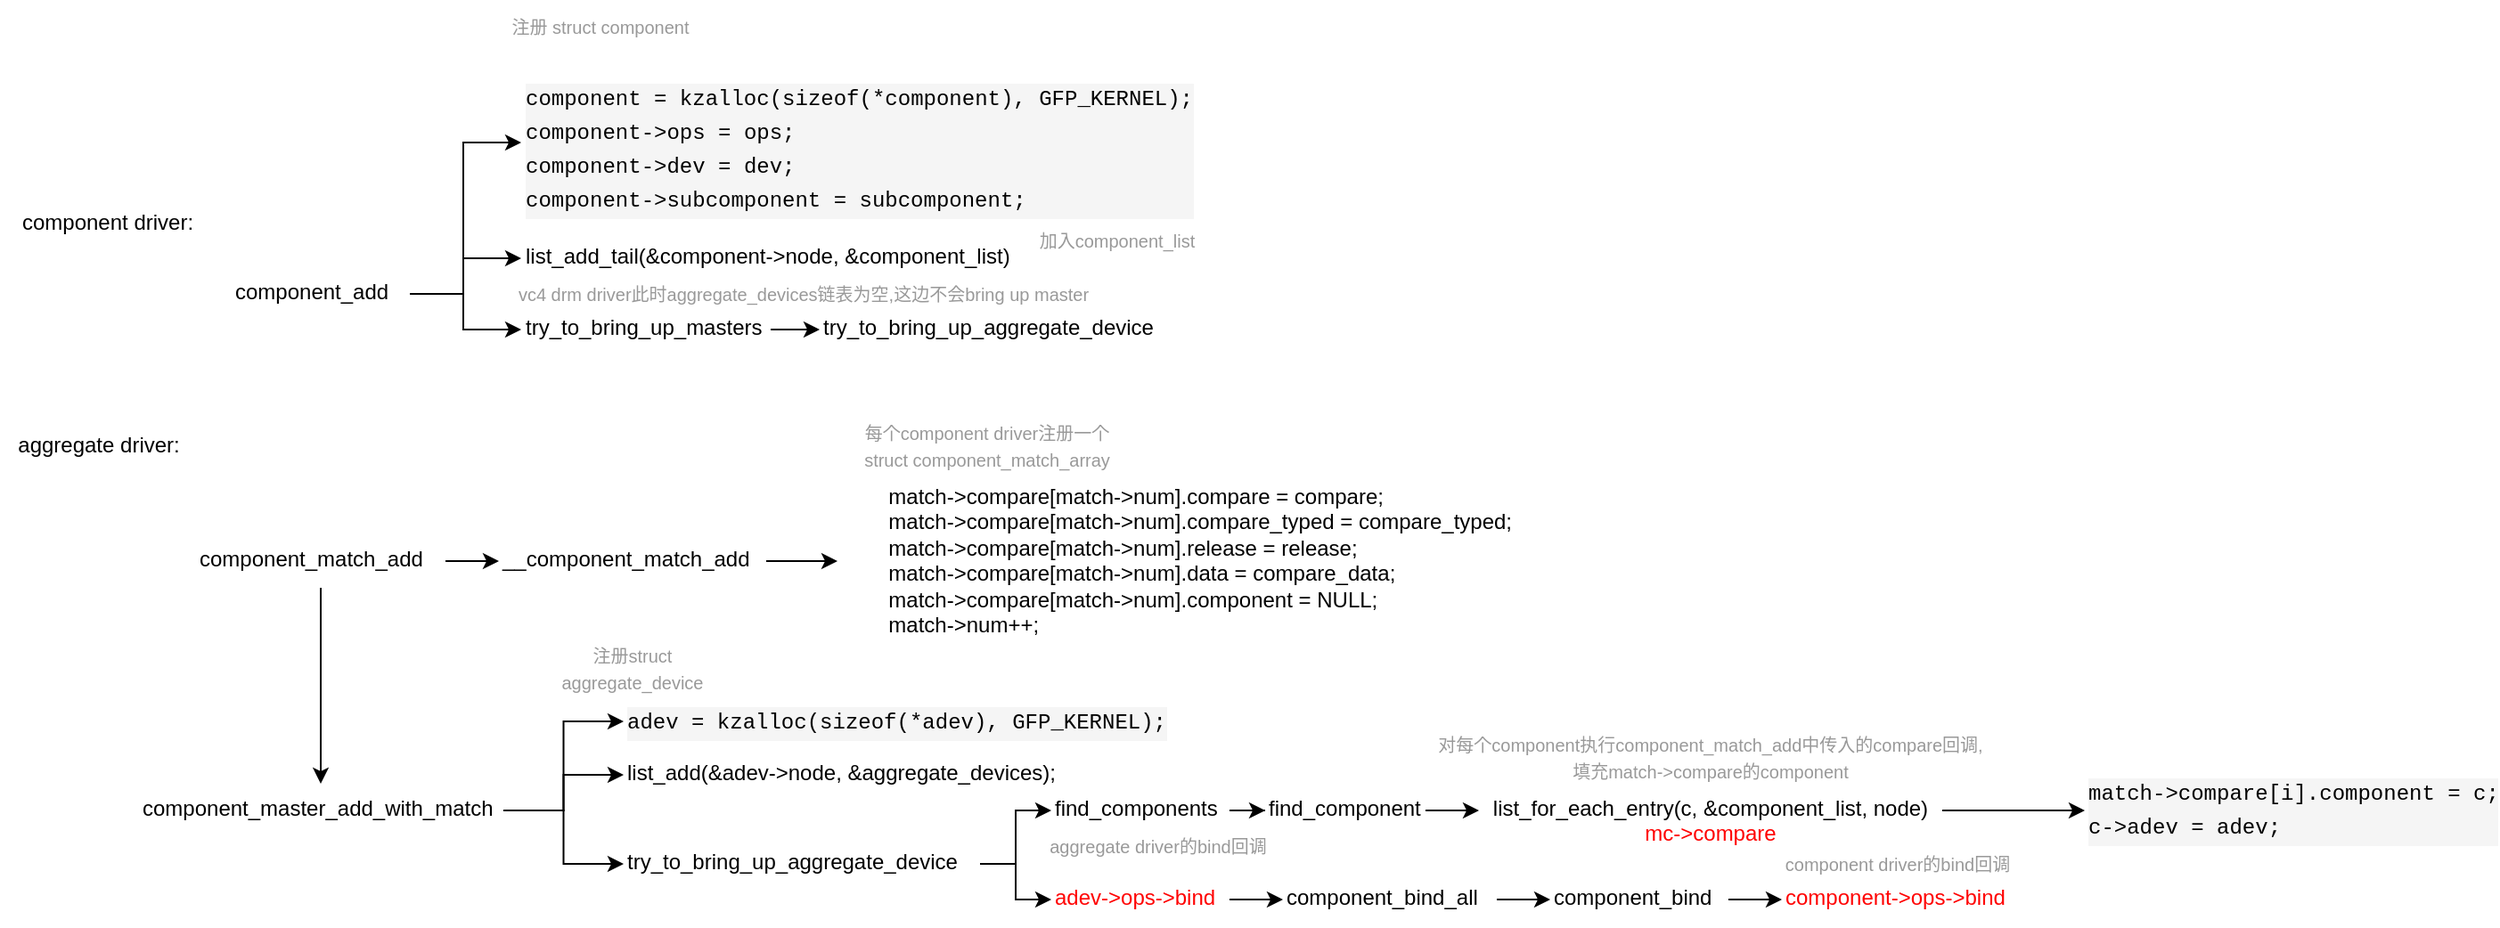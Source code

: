 <mxfile version="26.1.3">
  <diagram name="Page-1" id="_5AuUqzZWxNgcYrrEYlw">
    <mxGraphModel dx="1891" dy="1707" grid="1" gridSize="10" guides="1" tooltips="1" connect="1" arrows="1" fold="1" page="1" pageScale="1" pageWidth="827" pageHeight="1169" math="0" shadow="0">
      <root>
        <mxCell id="0" />
        <mxCell id="1" parent="0" />
        <mxCell id="0SaFk71afXd0r_hNzxHf-6" style="edgeStyle=orthogonalEdgeStyle;rounded=0;orthogonalLoop=1;jettySize=auto;html=1;exitX=1;exitY=0.5;exitDx=0;exitDy=0;entryX=0;entryY=0.5;entryDx=0;entryDy=0;" parent="1" source="0SaFk71afXd0r_hNzxHf-1" target="0SaFk71afXd0r_hNzxHf-2" edge="1">
          <mxGeometry relative="1" as="geometry" />
        </mxCell>
        <mxCell id="0SaFk71afXd0r_hNzxHf-9" style="edgeStyle=orthogonalEdgeStyle;rounded=0;orthogonalLoop=1;jettySize=auto;html=1;exitX=0.5;exitY=1;exitDx=0;exitDy=0;entryX=0.5;entryY=0;entryDx=0;entryDy=0;" parent="1" source="0SaFk71afXd0r_hNzxHf-1" target="0SaFk71afXd0r_hNzxHf-8" edge="1">
          <mxGeometry relative="1" as="geometry" />
        </mxCell>
        <mxCell id="0SaFk71afXd0r_hNzxHf-1" value="component_match_add" style="text;whiteSpace=wrap;html=1;" parent="1" vertex="1">
          <mxGeometry x="50" y="100" width="140" height="30" as="geometry" />
        </mxCell>
        <mxCell id="0SaFk71afXd0r_hNzxHf-7" style="edgeStyle=orthogonalEdgeStyle;rounded=0;orthogonalLoop=1;jettySize=auto;html=1;exitX=1;exitY=0.5;exitDx=0;exitDy=0;entryX=0;entryY=0.5;entryDx=0;entryDy=0;" parent="1" source="0SaFk71afXd0r_hNzxHf-2" target="0SaFk71afXd0r_hNzxHf-4" edge="1">
          <mxGeometry relative="1" as="geometry" />
        </mxCell>
        <mxCell id="0SaFk71afXd0r_hNzxHf-2" value="__component_match_add" style="text;whiteSpace=wrap;html=1;" parent="1" vertex="1">
          <mxGeometry x="220" y="100" width="150" height="30" as="geometry" />
        </mxCell>
        <mxCell id="0SaFk71afXd0r_hNzxHf-4" value="        match-&gt;compare[match-&gt;num].compare = compare;&#xa;        match-&gt;compare[match-&gt;num].compare_typed = compare_typed;&#xa;        match-&gt;compare[match-&gt;num].release = release;&#xa;        match-&gt;compare[match-&gt;num].data = compare_data;&#xa;        match-&gt;compare[match-&gt;num].component = NULL;&#xa;        match-&gt;num++;" style="text;whiteSpace=wrap;html=1;" parent="1" vertex="1">
          <mxGeometry x="410" y="65" width="390" height="100" as="geometry" />
        </mxCell>
        <mxCell id="mEzJXt6X7di5_y86WOkz-12" style="edgeStyle=orthogonalEdgeStyle;rounded=0;orthogonalLoop=1;jettySize=auto;html=1;exitX=1;exitY=0.5;exitDx=0;exitDy=0;entryX=0;entryY=0.5;entryDx=0;entryDy=0;" edge="1" parent="1" source="0SaFk71afXd0r_hNzxHf-8" target="mEzJXt6X7di5_y86WOkz-10">
          <mxGeometry relative="1" as="geometry" />
        </mxCell>
        <mxCell id="mEzJXt6X7di5_y86WOkz-13" style="edgeStyle=orthogonalEdgeStyle;rounded=0;orthogonalLoop=1;jettySize=auto;html=1;exitX=1;exitY=0.5;exitDx=0;exitDy=0;entryX=0;entryY=0.5;entryDx=0;entryDy=0;" edge="1" parent="1" source="0SaFk71afXd0r_hNzxHf-8" target="0SaFk71afXd0r_hNzxHf-12">
          <mxGeometry relative="1" as="geometry" />
        </mxCell>
        <mxCell id="mEzJXt6X7di5_y86WOkz-14" style="edgeStyle=orthogonalEdgeStyle;rounded=0;orthogonalLoop=1;jettySize=auto;html=1;exitX=1;exitY=0.5;exitDx=0;exitDy=0;entryX=0;entryY=0.5;entryDx=0;entryDy=0;" edge="1" parent="1" source="0SaFk71afXd0r_hNzxHf-8" target="0SaFk71afXd0r_hNzxHf-30">
          <mxGeometry relative="1" as="geometry" />
        </mxCell>
        <mxCell id="0SaFk71afXd0r_hNzxHf-8" value="component_master_add_with_match" style="text;whiteSpace=wrap;html=1;" parent="1" vertex="1">
          <mxGeometry x="17.5" y="240" width="205" height="30" as="geometry" />
        </mxCell>
        <mxCell id="0SaFk71afXd0r_hNzxHf-10" value="aggregate driver:" style="text;html=1;align=center;verticalAlign=middle;resizable=0;points=[];autosize=1;strokeColor=none;fillColor=none;" parent="1" vertex="1">
          <mxGeometry x="-60" y="35" width="110" height="30" as="geometry" />
        </mxCell>
        <mxCell id="0SaFk71afXd0r_hNzxHf-11" value="component driver:" style="text;html=1;align=center;verticalAlign=middle;resizable=0;points=[];autosize=1;strokeColor=none;fillColor=none;" parent="1" vertex="1">
          <mxGeometry x="-60" y="-90" width="120" height="30" as="geometry" />
        </mxCell>
        <mxCell id="0SaFk71afXd0r_hNzxHf-19" style="edgeStyle=orthogonalEdgeStyle;rounded=0;orthogonalLoop=1;jettySize=auto;html=1;exitX=1;exitY=0.5;exitDx=0;exitDy=0;entryX=0;entryY=0.5;entryDx=0;entryDy=0;" parent="1" source="0SaFk71afXd0r_hNzxHf-12" target="0SaFk71afXd0r_hNzxHf-18" edge="1">
          <mxGeometry relative="1" as="geometry" />
        </mxCell>
        <mxCell id="0SaFk71afXd0r_hNzxHf-22" style="edgeStyle=orthogonalEdgeStyle;rounded=0;orthogonalLoop=1;jettySize=auto;html=1;exitX=1;exitY=0.5;exitDx=0;exitDy=0;entryX=0;entryY=0.5;entryDx=0;entryDy=0;" parent="1" source="0SaFk71afXd0r_hNzxHf-12" target="0SaFk71afXd0r_hNzxHf-21" edge="1">
          <mxGeometry relative="1" as="geometry" />
        </mxCell>
        <mxCell id="0SaFk71afXd0r_hNzxHf-12" value="try_to_bring_up_aggregate_device" style="text;whiteSpace=wrap;html=1;" parent="1" vertex="1">
          <mxGeometry x="290" y="270" width="200" height="30" as="geometry" />
        </mxCell>
        <mxCell id="0SaFk71afXd0r_hNzxHf-17" style="edgeStyle=orthogonalEdgeStyle;rounded=0;orthogonalLoop=1;jettySize=auto;html=1;exitX=1;exitY=0.5;exitDx=0;exitDy=0;entryX=0;entryY=0.5;entryDx=0;entryDy=0;" parent="1" source="0SaFk71afXd0r_hNzxHf-14" target="0SaFk71afXd0r_hNzxHf-16" edge="1">
          <mxGeometry relative="1" as="geometry">
            <Array as="points">
              <mxPoint x="200" y="-35" />
              <mxPoint x="200" y="-15" />
            </Array>
          </mxGeometry>
        </mxCell>
        <mxCell id="0SaFk71afXd0r_hNzxHf-29" style="edgeStyle=orthogonalEdgeStyle;rounded=0;orthogonalLoop=1;jettySize=auto;html=1;exitX=1;exitY=0.5;exitDx=0;exitDy=0;entryX=0;entryY=0.5;entryDx=0;entryDy=0;" parent="1" source="0SaFk71afXd0r_hNzxHf-14" target="0SaFk71afXd0r_hNzxHf-28" edge="1">
          <mxGeometry relative="1" as="geometry">
            <Array as="points">
              <mxPoint x="200" y="-35" />
              <mxPoint x="200" y="-55" />
            </Array>
          </mxGeometry>
        </mxCell>
        <mxCell id="mEzJXt6X7di5_y86WOkz-7" style="edgeStyle=orthogonalEdgeStyle;rounded=0;orthogonalLoop=1;jettySize=auto;html=1;exitX=1;exitY=0.5;exitDx=0;exitDy=0;entryX=0;entryY=0.5;entryDx=0;entryDy=0;" edge="1" parent="1" source="0SaFk71afXd0r_hNzxHf-14" target="mEzJXt6X7di5_y86WOkz-4">
          <mxGeometry relative="1" as="geometry">
            <Array as="points">
              <mxPoint x="200" y="-35" />
              <mxPoint x="200" y="-120" />
            </Array>
          </mxGeometry>
        </mxCell>
        <mxCell id="0SaFk71afXd0r_hNzxHf-14" value="component_add" style="text;whiteSpace=wrap;html=1;" parent="1" vertex="1">
          <mxGeometry x="70" y="-50" width="100" height="30" as="geometry" />
        </mxCell>
        <mxCell id="0SaFk71afXd0r_hNzxHf-33" style="edgeStyle=orthogonalEdgeStyle;rounded=0;orthogonalLoop=1;jettySize=auto;html=1;exitX=1;exitY=0.5;exitDx=0;exitDy=0;entryX=0;entryY=0.5;entryDx=0;entryDy=0;" parent="1" source="0SaFk71afXd0r_hNzxHf-16" target="0SaFk71afXd0r_hNzxHf-32" edge="1">
          <mxGeometry relative="1" as="geometry" />
        </mxCell>
        <mxCell id="0SaFk71afXd0r_hNzxHf-16" value="try_to_bring_up_masters" style="text;whiteSpace=wrap;html=1;" parent="1" vertex="1">
          <mxGeometry x="232.5" y="-30" width="140" height="30" as="geometry" />
        </mxCell>
        <mxCell id="0SaFk71afXd0r_hNzxHf-35" value="" style="edgeStyle=orthogonalEdgeStyle;rounded=0;orthogonalLoop=1;jettySize=auto;html=1;" parent="1" source="0SaFk71afXd0r_hNzxHf-18" target="0SaFk71afXd0r_hNzxHf-34" edge="1">
          <mxGeometry relative="1" as="geometry" />
        </mxCell>
        <mxCell id="0SaFk71afXd0r_hNzxHf-18" value="find_components" style="text;whiteSpace=wrap;html=1;" parent="1" vertex="1">
          <mxGeometry x="530" y="240" width="100" height="30" as="geometry" />
        </mxCell>
        <mxCell id="0SaFk71afXd0r_hNzxHf-20" value="&lt;font style=&quot;font-size: 10px;&quot; color=&quot;#999999&quot;&gt;每个component driver注册一个struct component_match_array&lt;/font&gt;" style="text;html=1;align=center;verticalAlign=middle;whiteSpace=wrap;rounded=0;" parent="1" vertex="1">
          <mxGeometry x="414" y="35" width="160" height="30" as="geometry" />
        </mxCell>
        <mxCell id="0SaFk71afXd0r_hNzxHf-39" style="edgeStyle=orthogonalEdgeStyle;rounded=0;orthogonalLoop=1;jettySize=auto;html=1;exitX=1;exitY=0.5;exitDx=0;exitDy=0;entryX=0;entryY=0.5;entryDx=0;entryDy=0;" parent="1" source="0SaFk71afXd0r_hNzxHf-21" target="0SaFk71afXd0r_hNzxHf-37" edge="1">
          <mxGeometry relative="1" as="geometry" />
        </mxCell>
        <mxCell id="0SaFk71afXd0r_hNzxHf-21" value="&lt;font color=&quot;#ff0000&quot;&gt;adev-&amp;gt;ops-&amp;gt;bind&lt;/font&gt;" style="text;whiteSpace=wrap;html=1;" parent="1" vertex="1">
          <mxGeometry x="530" y="290" width="100" height="30" as="geometry" />
        </mxCell>
        <mxCell id="0SaFk71afXd0r_hNzxHf-23" value="&lt;font style=&quot;font-size: 10px;&quot; color=&quot;#999999&quot;&gt;aggregate driver的bind回调&lt;/font&gt;" style="text;html=1;align=center;verticalAlign=middle;whiteSpace=wrap;rounded=0;" parent="1" vertex="1">
          <mxGeometry x="520" y="260" width="140" height="30" as="geometry" />
        </mxCell>
        <mxCell id="mEzJXt6X7di5_y86WOkz-16" value="" style="edgeStyle=orthogonalEdgeStyle;rounded=0;orthogonalLoop=1;jettySize=auto;html=1;" edge="1" parent="1" source="0SaFk71afXd0r_hNzxHf-24" target="mEzJXt6X7di5_y86WOkz-15">
          <mxGeometry relative="1" as="geometry" />
        </mxCell>
        <mxCell id="0SaFk71afXd0r_hNzxHf-24" value="list_for_each_entry(c, &amp;amp;component_list, node)&lt;div&gt;&lt;font color=&quot;#ff0000&quot;&gt;mc-&amp;gt;compare&lt;/font&gt;&lt;/div&gt;" style="text;whiteSpace=wrap;html=1;align=center;" parent="1" vertex="1">
          <mxGeometry x="770" y="240" width="260" height="30" as="geometry" />
        </mxCell>
        <mxCell id="0SaFk71afXd0r_hNzxHf-27" value="&lt;font style=&quot;font-size: 10px;&quot; color=&quot;#999999&quot;&gt;对每个component执行component_match_add中传入的compare回调, 填充match-&amp;gt;compare的component&lt;/font&gt;" style="text;html=1;align=center;verticalAlign=middle;whiteSpace=wrap;rounded=0;" parent="1" vertex="1">
          <mxGeometry x="745" y="210" width="310" height="30" as="geometry" />
        </mxCell>
        <mxCell id="0SaFk71afXd0r_hNzxHf-28" value="list_add_tail(&amp;component-&gt;node, &amp;component_list)" style="text;whiteSpace=wrap;html=1;" parent="1" vertex="1">
          <mxGeometry x="232.5" y="-70" width="280" height="30" as="geometry" />
        </mxCell>
        <mxCell id="0SaFk71afXd0r_hNzxHf-30" value="list_add(&amp;adev-&gt;node, &amp;aggregate_devices);" style="text;whiteSpace=wrap;html=1;" parent="1" vertex="1">
          <mxGeometry x="290" y="220" width="247.5" height="30" as="geometry" />
        </mxCell>
        <mxCell id="0SaFk71afXd0r_hNzxHf-32" value="try_to_bring_up_aggregate_device" style="text;whiteSpace=wrap;html=1;" parent="1" vertex="1">
          <mxGeometry x="400" y="-30" width="190" height="30" as="geometry" />
        </mxCell>
        <mxCell id="0SaFk71afXd0r_hNzxHf-36" value="" style="edgeStyle=orthogonalEdgeStyle;rounded=0;orthogonalLoop=1;jettySize=auto;html=1;" parent="1" source="0SaFk71afXd0r_hNzxHf-34" target="0SaFk71afXd0r_hNzxHf-24" edge="1">
          <mxGeometry relative="1" as="geometry" />
        </mxCell>
        <mxCell id="0SaFk71afXd0r_hNzxHf-34" value="find_component" style="text;whiteSpace=wrap;html=1;" parent="1" vertex="1">
          <mxGeometry x="650" y="240" width="90" height="30" as="geometry" />
        </mxCell>
        <mxCell id="0SaFk71afXd0r_hNzxHf-41" value="" style="edgeStyle=orthogonalEdgeStyle;rounded=0;orthogonalLoop=1;jettySize=auto;html=1;" parent="1" source="0SaFk71afXd0r_hNzxHf-37" target="0SaFk71afXd0r_hNzxHf-40" edge="1">
          <mxGeometry relative="1" as="geometry" />
        </mxCell>
        <mxCell id="0SaFk71afXd0r_hNzxHf-37" value="component_bind_all" style="text;whiteSpace=wrap;html=1;" parent="1" vertex="1">
          <mxGeometry x="660" y="290" width="120" height="30" as="geometry" />
        </mxCell>
        <mxCell id="0SaFk71afXd0r_hNzxHf-43" style="edgeStyle=orthogonalEdgeStyle;rounded=0;orthogonalLoop=1;jettySize=auto;html=1;exitX=1;exitY=0.5;exitDx=0;exitDy=0;entryX=0;entryY=0.5;entryDx=0;entryDy=0;" parent="1" source="0SaFk71afXd0r_hNzxHf-40" target="0SaFk71afXd0r_hNzxHf-42" edge="1">
          <mxGeometry relative="1" as="geometry" />
        </mxCell>
        <mxCell id="0SaFk71afXd0r_hNzxHf-40" value="component_bind" style="text;whiteSpace=wrap;html=1;" parent="1" vertex="1">
          <mxGeometry x="810" y="290" width="100" height="30" as="geometry" />
        </mxCell>
        <mxCell id="0SaFk71afXd0r_hNzxHf-42" value="&lt;font color=&quot;#ff0000&quot;&gt;component-&amp;gt;ops-&amp;gt;bind&lt;/font&gt;" style="text;whiteSpace=wrap;html=1;" parent="1" vertex="1">
          <mxGeometry x="940" y="290" width="130" height="30" as="geometry" />
        </mxCell>
        <mxCell id="0SaFk71afXd0r_hNzxHf-44" value="&lt;font style=&quot;font-size: 10px;&quot; color=&quot;#999999&quot;&gt;component driver的bind回调&lt;/font&gt;" style="text;html=1;align=center;verticalAlign=middle;whiteSpace=wrap;rounded=0;" parent="1" vertex="1">
          <mxGeometry x="935" y="270" width="140" height="30" as="geometry" />
        </mxCell>
        <mxCell id="mEzJXt6X7di5_y86WOkz-3" value="&lt;font style=&quot;font-size: 10px; color: rgb(153, 153, 153);&quot;&gt;vc4 drm driver此时aggregate_devices链表为空,这边不会bring up master&lt;/font&gt;" style="text;html=1;align=center;verticalAlign=middle;whiteSpace=wrap;rounded=0;" vertex="1" parent="1">
          <mxGeometry x="206.5" y="-50" width="367.5" height="30" as="geometry" />
        </mxCell>
        <mxCell id="mEzJXt6X7di5_y86WOkz-4" value="&lt;div style=&quot;background-color: rgb(245, 245, 245); font-family: Consolas, &amp;quot;Courier New&amp;quot;, monospace; font-weight: normal; line-height: 19px; white-space: pre;&quot;&gt;&lt;div style=&quot;&quot;&gt;&lt;font style=&quot;color: rgb(0, 0, 0);&quot;&gt;&lt;span&gt;&lt;div style=&quot;line-height: 19px;&quot;&gt;&lt;span&gt;component&lt;/span&gt; = &lt;span&gt;kzalloc&lt;/span&gt;(&lt;span&gt;sizeof&lt;/span&gt;(*&lt;span&gt;component&lt;/span&gt;), &lt;span&gt;GFP_KERNEL&lt;/span&gt;);&lt;/div&gt;&lt;/span&gt;&lt;/font&gt;&lt;/div&gt;&lt;div style=&quot;&quot;&gt;&lt;font style=&quot;color: rgb(0, 0, 0);&quot;&gt;&lt;span&gt;component&lt;/span&gt;&lt;span&gt;-&amp;gt;&lt;/span&gt;&lt;span&gt;ops&lt;/span&gt;&lt;span&gt; &lt;/span&gt;&lt;span&gt;=&lt;/span&gt;&lt;span&gt; &lt;/span&gt;&lt;span&gt;ops&lt;/span&gt;&lt;span&gt;;&lt;/span&gt;&lt;/font&gt;&lt;/div&gt;&lt;div style=&quot;&quot;&gt;&lt;font style=&quot;color: rgb(0, 0, 0);&quot;&gt;&lt;span&gt;component&lt;/span&gt;&lt;span&gt;-&amp;gt;&lt;/span&gt;&lt;span&gt;dev&lt;/span&gt;&lt;span&gt; &lt;/span&gt;&lt;span&gt;=&lt;/span&gt;&lt;span&gt; &lt;/span&gt;&lt;span&gt;dev&lt;/span&gt;&lt;span&gt;;&lt;/span&gt;&lt;/font&gt;&lt;/div&gt;&lt;div style=&quot;&quot;&gt;&lt;font style=&quot;color: rgb(0, 0, 0);&quot;&gt;&lt;span&gt;component&lt;/span&gt;&lt;span&gt;-&amp;gt;&lt;/span&gt;&lt;span&gt;subcomponent&lt;/span&gt;&lt;span&gt; &lt;/span&gt;&lt;span&gt;=&lt;/span&gt;&lt;span&gt; &lt;/span&gt;&lt;span&gt;subcomponent&lt;/span&gt;&lt;span&gt;;&lt;/span&gt;&lt;/font&gt;&lt;/div&gt;&lt;/div&gt;" style="text;whiteSpace=wrap;html=1;" vertex="1" parent="1">
          <mxGeometry x="232.5" y="-160" width="350" height="80" as="geometry" />
        </mxCell>
        <mxCell id="mEzJXt6X7di5_y86WOkz-8" value="&lt;font style=&quot;font-size: 10px;&quot; color=&quot;#999999&quot;&gt;注册 struct component&lt;/font&gt;" style="text;html=1;align=center;verticalAlign=middle;whiteSpace=wrap;rounded=0;" vertex="1" parent="1">
          <mxGeometry x="222.5" y="-200" width="107.5" height="30" as="geometry" />
        </mxCell>
        <mxCell id="mEzJXt6X7di5_y86WOkz-9" value="&lt;font color=&quot;#999999&quot;&gt;&lt;span style=&quot;font-size: 10px;&quot;&gt;加入component_list&lt;/span&gt;&lt;/font&gt;" style="text;html=1;align=center;verticalAlign=middle;whiteSpace=wrap;rounded=0;" vertex="1" parent="1">
          <mxGeometry x="512.5" y="-80" width="107.5" height="30" as="geometry" />
        </mxCell>
        <mxCell id="mEzJXt6X7di5_y86WOkz-10" value="&lt;div style=&quot;background-color: rgb(245, 245, 245); font-family: Consolas, &amp;quot;Courier New&amp;quot;, monospace; font-weight: normal; line-height: 19px; white-space: pre;&quot;&gt;&lt;div style=&quot;&quot;&gt;&lt;font style=&quot;color: rgb(0, 0, 0);&quot;&gt;&lt;span&gt;adev&lt;/span&gt;&lt;span&gt; &lt;/span&gt;&lt;span&gt;=&lt;/span&gt;&lt;span&gt; &lt;/span&gt;&lt;span&gt;kzalloc&lt;/span&gt;&lt;span&gt;(&lt;/span&gt;&lt;span&gt;sizeof&lt;/span&gt;&lt;span&gt;(&lt;/span&gt;&lt;span&gt;*&lt;/span&gt;&lt;span&gt;adev&lt;/span&gt;&lt;span&gt;), &lt;/span&gt;&lt;span&gt;GFP_KERNEL&lt;/span&gt;&lt;span&gt;);&lt;/span&gt;&lt;/font&gt;&lt;/div&gt;&lt;/div&gt;" style="text;whiteSpace=wrap;html=1;" vertex="1" parent="1">
          <mxGeometry x="290" y="190" width="286" height="30" as="geometry" />
        </mxCell>
        <mxCell id="mEzJXt6X7di5_y86WOkz-11" value="&lt;font color=&quot;#999999&quot;&gt;&lt;span style=&quot;font-size: 10px;&quot;&gt;注册struct aggregate_device&lt;/span&gt;&lt;/font&gt;" style="text;html=1;align=center;verticalAlign=middle;whiteSpace=wrap;rounded=0;" vertex="1" parent="1">
          <mxGeometry x="241.25" y="160" width="107.5" height="30" as="geometry" />
        </mxCell>
        <mxCell id="mEzJXt6X7di5_y86WOkz-15" value="&lt;div style=&quot;background-color: rgb(245, 245, 245); font-family: Consolas, &amp;quot;Courier New&amp;quot;, monospace; font-weight: normal; line-height: 19px; white-space: pre;&quot;&gt;&lt;div style=&quot;&quot;&gt;&lt;font style=&quot;color: rgb(0, 0, 0);&quot;&gt;match-&amp;gt;compare[i].component = c;&lt;/font&gt;&lt;/div&gt;&lt;div style=&quot;&quot;&gt;&lt;font style=&quot;color: rgb(0, 0, 0);&quot;&gt;c-&amp;gt;adev = adev;&lt;/font&gt;&lt;/div&gt;&lt;/div&gt;" style="text;whiteSpace=wrap;html=1;" vertex="1" parent="1">
          <mxGeometry x="1110" y="230" width="220" height="50" as="geometry" />
        </mxCell>
      </root>
    </mxGraphModel>
  </diagram>
</mxfile>
